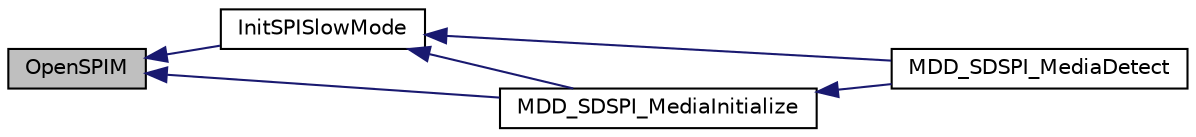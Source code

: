 digraph "OpenSPIM"
{
  edge [fontname="Helvetica",fontsize="10",labelfontname="Helvetica",labelfontsize="10"];
  node [fontname="Helvetica",fontsize="10",shape=record];
  rankdir="LR";
  Node1 [label="OpenSPIM",height=0.2,width=0.4,color="black", fillcolor="grey75", style="filled", fontcolor="black"];
  Node1 -> Node2 [dir="back",color="midnightblue",fontsize="10",style="solid"];
  Node2 [label="InitSPISlowMode",height=0.2,width=0.4,color="black", fillcolor="white", style="filled",URL="$_s_d-_s_p_i_8c.html#abb14b787d26043d7597171c47429dcef"];
  Node2 -> Node3 [dir="back",color="midnightblue",fontsize="10",style="solid"];
  Node3 [label="MDD_SDSPI_MediaDetect",height=0.2,width=0.4,color="black", fillcolor="white", style="filled",URL="$_s_d-_s_p_i_8c.html#a30887940b056f7563f2c31cfdc9b9527"];
  Node2 -> Node4 [dir="back",color="midnightblue",fontsize="10",style="solid"];
  Node4 [label="MDD_SDSPI_MediaInitialize",height=0.2,width=0.4,color="black", fillcolor="white", style="filled",URL="$_s_d-_s_p_i_8c.html#a399249708046e5c18471a82c2e8119ab"];
  Node4 -> Node3 [dir="back",color="midnightblue",fontsize="10",style="solid"];
  Node1 -> Node4 [dir="back",color="midnightblue",fontsize="10",style="solid"];
}
